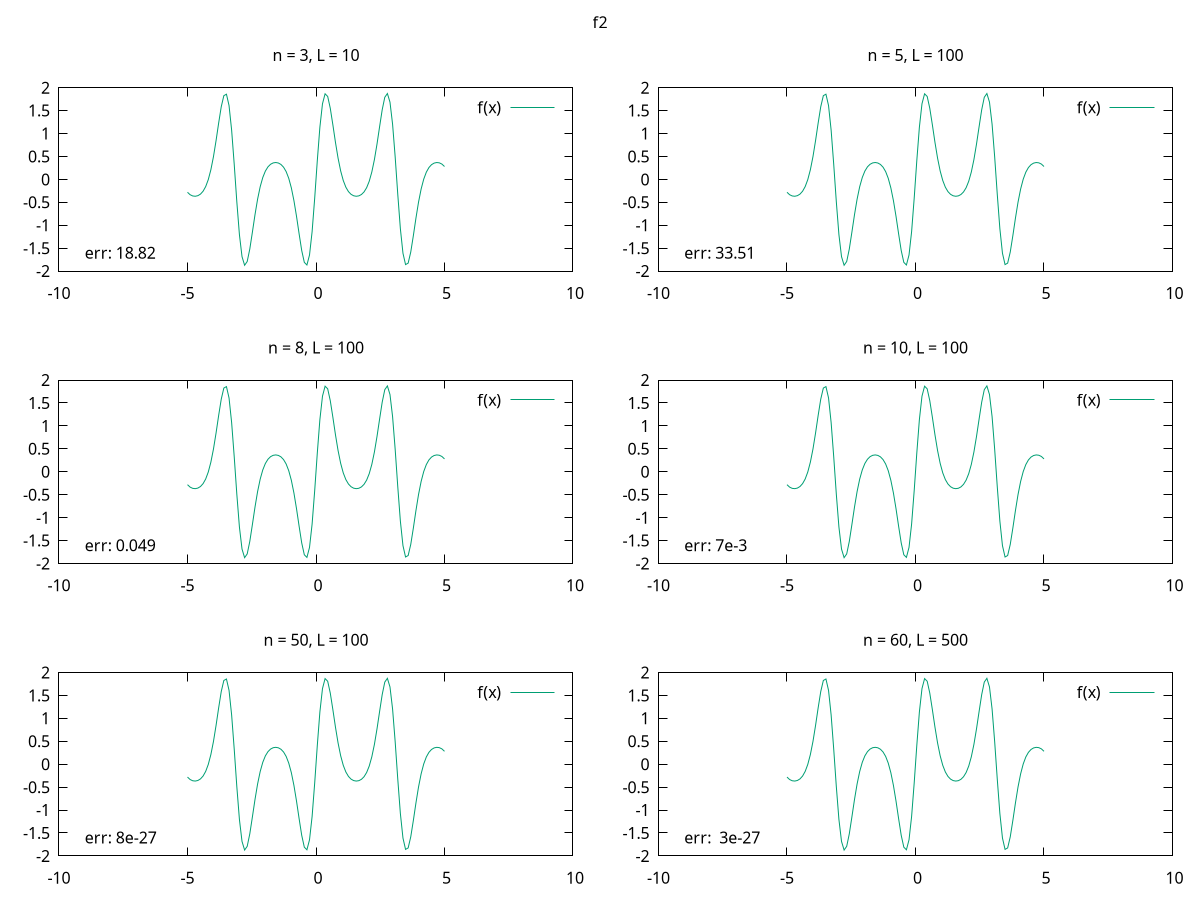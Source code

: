 set terminal png size 580,800
set output "plot.png"

set multiplot layout 3, 2 title "f2";

set title "n = 3, L = 10"
set label "err: 18.82" at graph 0.05,0.1
plot "3_10" with line title "approx", [-5:5] sin(3 * x) * exp(cos(2 * x)) title "f(x)"  
unset label

set title "n = 5, L = 100"
set label "err: 33.51" at graph 0.05,0.1
plot "5_100" with line title "approx", [-5:5] sin(3 * x) * exp(cos(2 * x)) title "f(x)"
unset label

set title "n = 8, L = 100"
set label "err: 0.049" at graph 0.05,0.1
plot "8_100" with line title "approx", [-5:5] sin(3 * x) * exp(cos(2 * x)) title "f(x)"
unset label

set title "n = 10, L = 100"
set label "err: 7e-3" at graph 0.05,0.1
plot "10_100" with line title "approx", [-5:5] sin(3 * x) * exp(cos(2 * x)) title "f(x)"
unset label

set title "n = 50, L = 100"
set label "err: 8e-27" at graph 0.05,0.1
plot "50_100" with line title "approx", [-5:5] sin(3 * x) * exp(cos(2 * x)) title "f(x)"
unset label

set title "n = 60, L = 500"
set label "err:  3e-27" at graph 0.05,0.1
plot "60_500" with line title "approx", [-5:5] sin(3 * x) * exp(cos(2 * x)) title "f(x)"
unset label